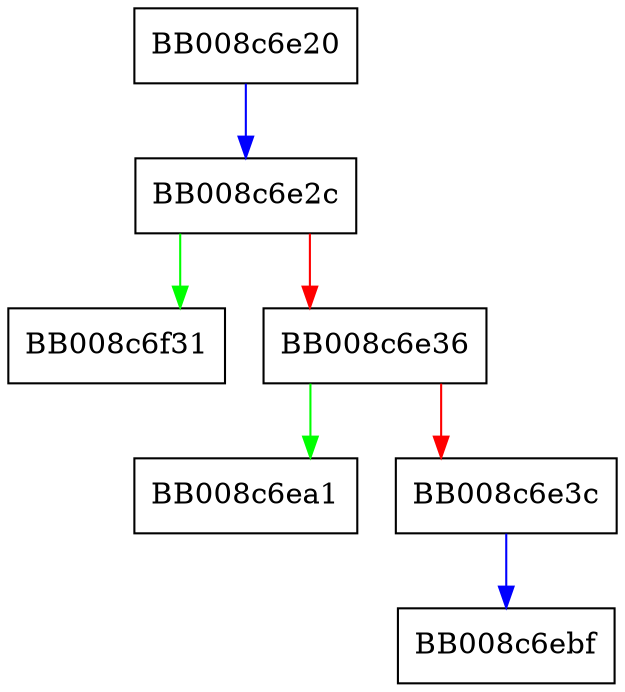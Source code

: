 digraph __memset_avx2_unaligned_rtm {
  node [shape="box"];
  graph [splines=ortho];
  BB008c6e20 -> BB008c6e2c [color="blue"];
  BB008c6e2c -> BB008c6f31 [color="green"];
  BB008c6e2c -> BB008c6e36 [color="red"];
  BB008c6e36 -> BB008c6ea1 [color="green"];
  BB008c6e36 -> BB008c6e3c [color="red"];
  BB008c6e3c -> BB008c6ebf [color="blue"];
}